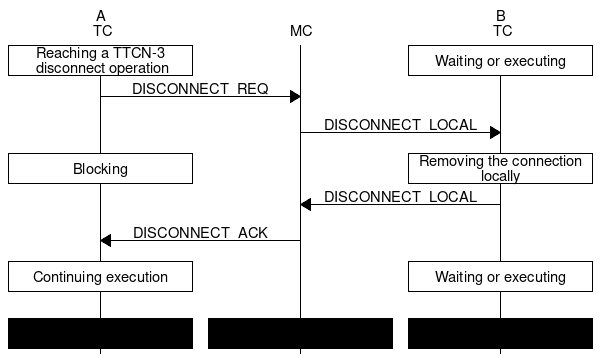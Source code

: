 // Copyright (c) 2000-2020 Ericsson Telecom AB
// All rights reserved. This program and the accompanying materials
// are made available under the terms of the Eclipse Public License v2.0
// which accompanies this distribution, and is available at
// https://www.eclipse.org/org/documents/epl-2.0/EPL-2.0.html
///////////////////////////////////////////////////////////////////////////////
msc {
  hscale="1", wordwraparcs=on;
  
  TC1 [label = "A\n TC"], MC, TC2 [label = "B\n TC"];
  
  TC1 box TC1 [label = "Reaching a TTCN-3\n disconnect operation"],
  TC2 box TC2 [label = "Waiting or executing"];
  TC1 => MC [label = "DISCONNECT_REQ"];
  MC => TC2 [label = "DISCONNECT_LOCAL"];
  TC1 box TC1 [label = "Blocking"],
  TC2 box TC2 [label = "Removing the connection locally"];
  TC2 => MC [label = "DISCONNECT_LOCAL"];
  MC => TC1 [label = "DISCONNECT_ACK"];
  TC1 box TC1 [label = "Continuing execution"],
  TC2 box TC2 [label = "Waiting or executing"];
  |||;
  TC1 box TC1 [textbgcolour = "grey"],
  MC box MC [textbgcolour = "grey"],
  TC2 box TC2 [textbgcolour = "grey"];
}